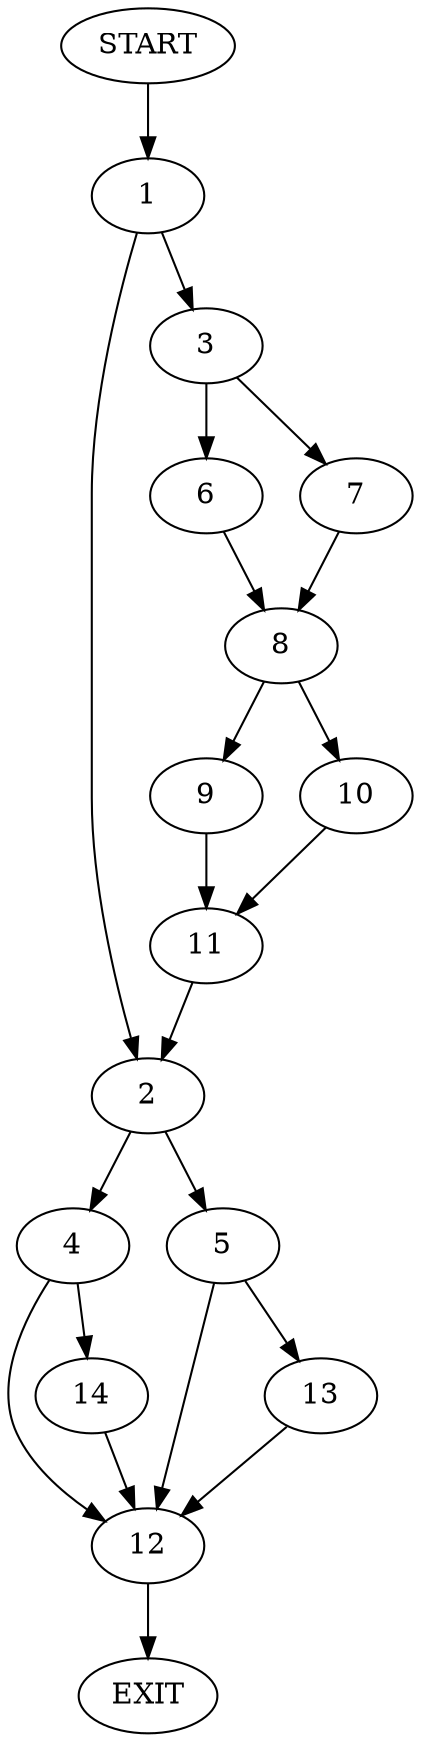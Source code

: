 digraph {
0 [label="START"]
15 [label="EXIT"]
0 -> 1
1 -> 2
1 -> 3
2 -> 4
2 -> 5
3 -> 6
3 -> 7
7 -> 8
6 -> 8
8 -> 9
8 -> 10
10 -> 11
9 -> 11
11 -> 2
5 -> 12
5 -> 13
4 -> 12
4 -> 14
12 -> 15
13 -> 12
14 -> 12
}
